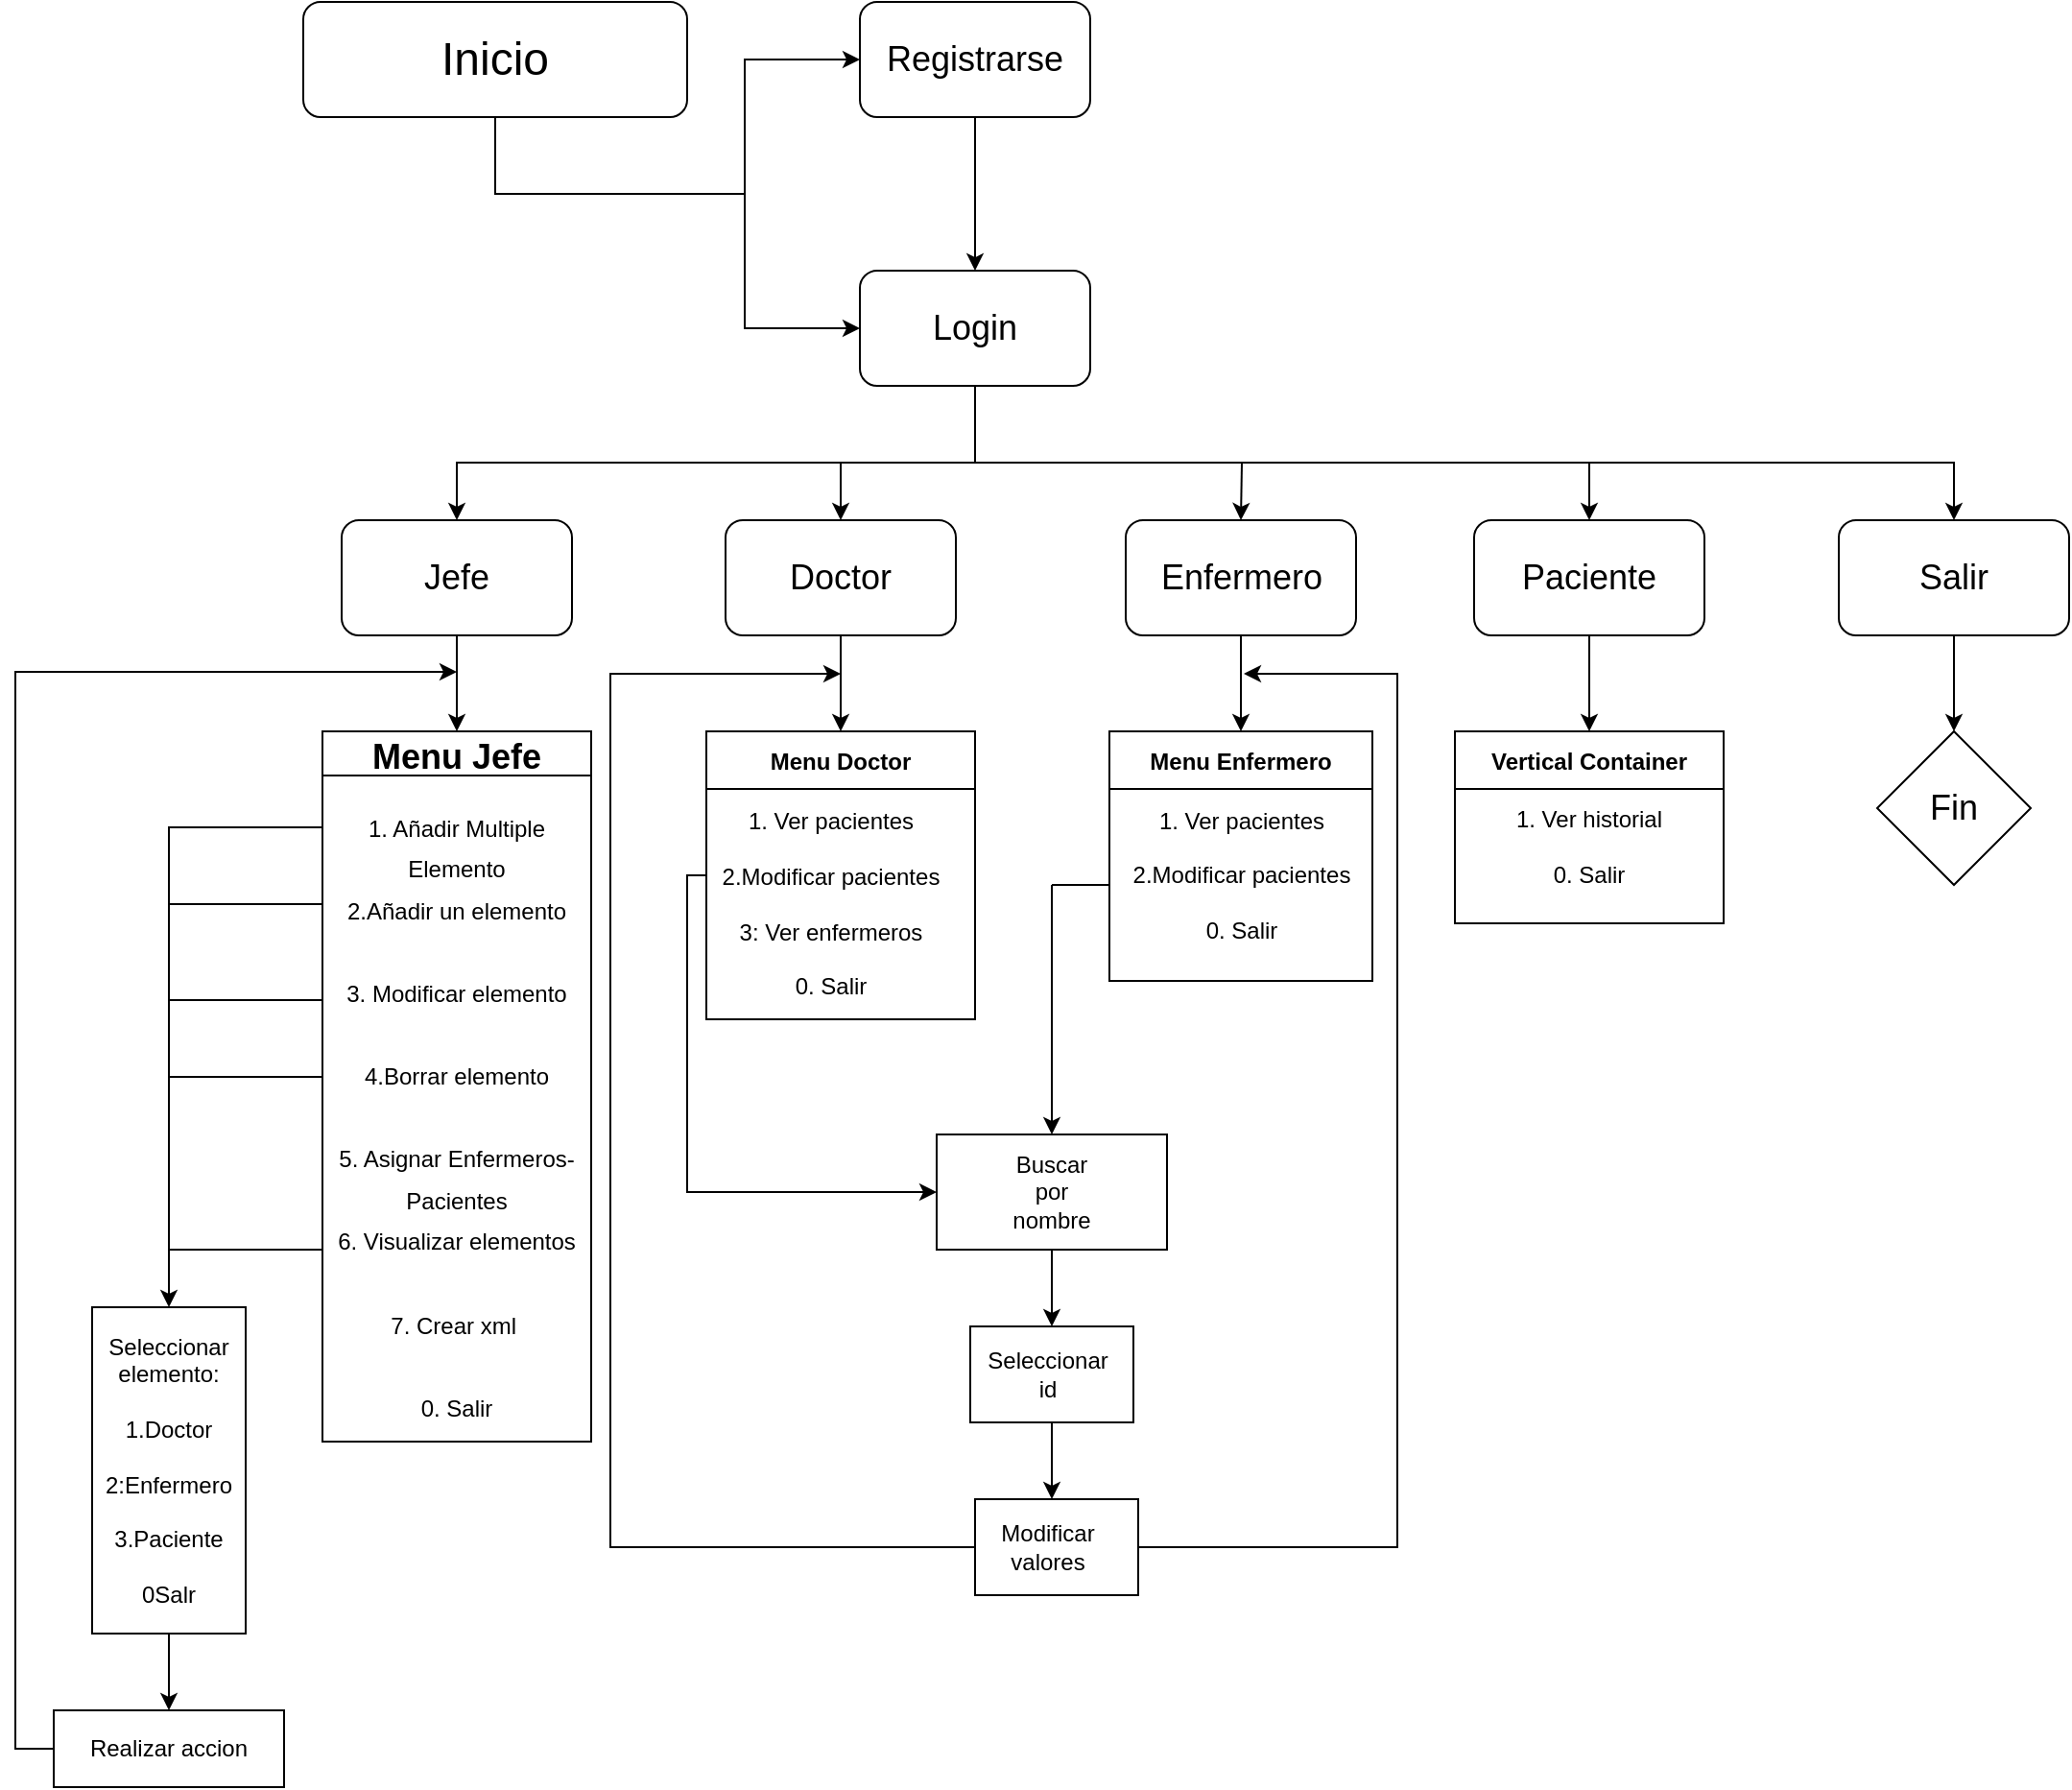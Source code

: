 <mxfile compressed="true" version="16.5.1" type="device"><diagram id="cNf9Y46AoSaL_wzR61jN" name="Página-1"><mxGraphModel dx="1583" dy="847" grid="1" gridSize="10" guides="1" tooltips="1" connect="1" arrows="1" fold="1" page="1" pageScale="1" pageWidth="827" pageHeight="1169" math="0" shadow="0"><root><mxCell id="0"/><mxCell id="1" parent="0"/><mxCell id="agUCCHFehktwNETPoNWf-1" value="" style="rounded=1;whiteSpace=wrap;html=1;" parent="1" vertex="1"><mxGeometry x="170" y="20" width="200" height="60" as="geometry"/></mxCell><mxCell id="agUCCHFehktwNETPoNWf-2" value="" style="rounded=1;whiteSpace=wrap;html=1;" parent="1" vertex="1"><mxGeometry x="460" y="160" width="120" height="60" as="geometry"/></mxCell><mxCell id="agUCCHFehktwNETPoNWf-3" value="" style="rounded=1;whiteSpace=wrap;html=1;" parent="1" vertex="1"><mxGeometry x="460" y="20" width="120" height="60" as="geometry"/></mxCell><mxCell id="agUCCHFehktwNETPoNWf-6" value="" style="rounded=1;whiteSpace=wrap;html=1;" parent="1" vertex="1"><mxGeometry x="190" y="290" width="120" height="60" as="geometry"/></mxCell><mxCell id="agUCCHFehktwNETPoNWf-7" value="" style="rounded=1;whiteSpace=wrap;html=1;" parent="1" vertex="1"><mxGeometry x="390" y="290" width="120" height="60" as="geometry"/></mxCell><mxCell id="agUCCHFehktwNETPoNWf-8" value="" style="rounded=1;whiteSpace=wrap;html=1;" parent="1" vertex="1"><mxGeometry x="598.5" y="290" width="120" height="60" as="geometry"/></mxCell><mxCell id="agUCCHFehktwNETPoNWf-9" value="" style="rounded=1;whiteSpace=wrap;html=1;" parent="1" vertex="1"><mxGeometry x="780" y="290" width="120" height="60" as="geometry"/></mxCell><mxCell id="agUCCHFehktwNETPoNWf-10" value="&lt;font style=&quot;font-size: 24px&quot;&gt;Inicio&lt;/font&gt;" style="text;html=1;strokeColor=none;fillColor=none;align=center;verticalAlign=middle;whiteSpace=wrap;rounded=0;" parent="1" vertex="1"><mxGeometry x="220" y="27.5" width="100" height="45" as="geometry"/></mxCell><mxCell id="agUCCHFehktwNETPoNWf-11" value="&lt;font style=&quot;font-size: 18px&quot;&gt;Registrarse&lt;/font&gt;" style="text;html=1;strokeColor=none;fillColor=none;align=center;verticalAlign=middle;whiteSpace=wrap;rounded=0;" parent="1" vertex="1"><mxGeometry x="470" y="27.5" width="100" height="45" as="geometry"/></mxCell><mxCell id="agUCCHFehktwNETPoNWf-13" value="&lt;font style=&quot;font-size: 18px&quot;&gt;Login&lt;br&gt;&lt;/font&gt;" style="text;html=1;strokeColor=none;fillColor=none;align=center;verticalAlign=middle;whiteSpace=wrap;rounded=0;" parent="1" vertex="1"><mxGeometry x="470" y="167.5" width="100" height="45" as="geometry"/></mxCell><mxCell id="agUCCHFehktwNETPoNWf-14" value="&lt;font style=&quot;font-size: 18px&quot;&gt;Paciente&lt;br&gt;&lt;/font&gt;" style="text;html=1;strokeColor=none;fillColor=none;align=center;verticalAlign=middle;whiteSpace=wrap;rounded=0;" parent="1" vertex="1"><mxGeometry x="790" y="297.5" width="100" height="45" as="geometry"/></mxCell><mxCell id="agUCCHFehktwNETPoNWf-15" value="&lt;font style=&quot;font-size: 18px&quot;&gt;Enfermero&lt;br&gt;&lt;/font&gt;" style="text;html=1;strokeColor=none;fillColor=none;align=center;verticalAlign=middle;whiteSpace=wrap;rounded=0;" parent="1" vertex="1"><mxGeometry x="608.5" y="297.5" width="100" height="45" as="geometry"/></mxCell><mxCell id="agUCCHFehktwNETPoNWf-16" value="&lt;font style=&quot;font-size: 18px&quot;&gt;Doctor&lt;br&gt;&lt;/font&gt;" style="text;html=1;strokeColor=none;fillColor=none;align=center;verticalAlign=middle;whiteSpace=wrap;rounded=0;" parent="1" vertex="1"><mxGeometry x="400" y="297.5" width="100" height="45" as="geometry"/></mxCell><mxCell id="agUCCHFehktwNETPoNWf-17" value="&lt;font style=&quot;font-size: 18px&quot;&gt;Jefe&lt;br&gt;&lt;/font&gt;" style="text;html=1;strokeColor=none;fillColor=none;align=center;verticalAlign=middle;whiteSpace=wrap;rounded=0;" parent="1" vertex="1"><mxGeometry x="200" y="297.5" width="100" height="45" as="geometry"/></mxCell><mxCell id="agUCCHFehktwNETPoNWf-18" value="" style="endArrow=classic;html=1;rounded=0;fontSize=18;exitX=0.5;exitY=1;exitDx=0;exitDy=0;entryX=0;entryY=0.5;entryDx=0;entryDy=0;" parent="1" source="agUCCHFehktwNETPoNWf-1" target="agUCCHFehktwNETPoNWf-2" edge="1"><mxGeometry width="50" height="50" relative="1" as="geometry"><mxPoint x="540" y="400" as="sourcePoint"/><mxPoint x="590" y="350" as="targetPoint"/><Array as="points"><mxPoint x="270" y="120"/><mxPoint x="400" y="120"/><mxPoint x="400" y="190"/></Array></mxGeometry></mxCell><mxCell id="agUCCHFehktwNETPoNWf-19" value="" style="endArrow=classic;html=1;rounded=0;fontSize=18;entryX=0;entryY=0.5;entryDx=0;entryDy=0;" parent="1" target="agUCCHFehktwNETPoNWf-3" edge="1"><mxGeometry width="50" height="50" relative="1" as="geometry"><mxPoint x="400" y="120" as="sourcePoint"/><mxPoint x="590" y="350" as="targetPoint"/><Array as="points"><mxPoint x="400" y="50"/></Array></mxGeometry></mxCell><mxCell id="agUCCHFehktwNETPoNWf-20" value="" style="endArrow=classic;html=1;rounded=0;fontSize=18;entryX=0.5;entryY=0;entryDx=0;entryDy=0;" parent="1" target="agUCCHFehktwNETPoNWf-2" edge="1"><mxGeometry width="50" height="50" relative="1" as="geometry"><mxPoint x="530" y="80" as="sourcePoint"/><mxPoint x="590" y="350" as="targetPoint"/><Array as="points"><mxPoint x="520" y="80"/><mxPoint x="520" y="130"/></Array></mxGeometry></mxCell><mxCell id="agUCCHFehktwNETPoNWf-21" value="" style="endArrow=none;html=1;rounded=0;fontSize=18;entryX=0.5;entryY=1;entryDx=0;entryDy=0;" parent="1" target="agUCCHFehktwNETPoNWf-2" edge="1"><mxGeometry width="50" height="50" relative="1" as="geometry"><mxPoint x="520" y="260" as="sourcePoint"/><mxPoint x="590" y="270" as="targetPoint"/></mxGeometry></mxCell><mxCell id="agUCCHFehktwNETPoNWf-22" value="" style="endArrow=classic;html=1;rounded=0;fontSize=18;entryX=0.5;entryY=0;entryDx=0;entryDy=0;" parent="1" target="agUCCHFehktwNETPoNWf-9" edge="1"><mxGeometry width="50" height="50" relative="1" as="geometry"><mxPoint x="530" y="260" as="sourcePoint"/><mxPoint x="700" y="270" as="targetPoint"/><Array as="points"><mxPoint x="770" y="260"/><mxPoint x="840" y="260"/></Array></mxGeometry></mxCell><mxCell id="agUCCHFehktwNETPoNWf-23" value="" style="endArrow=classic;html=1;rounded=0;fontSize=18;entryX=0.5;entryY=0;entryDx=0;entryDy=0;" parent="1" target="agUCCHFehktwNETPoNWf-8" edge="1"><mxGeometry width="50" height="50" relative="1" as="geometry"><mxPoint x="659" y="260" as="sourcePoint"/><mxPoint x="700" y="270" as="targetPoint"/></mxGeometry></mxCell><mxCell id="agUCCHFehktwNETPoNWf-24" value="" style="endArrow=classic;html=1;rounded=0;fontSize=18;entryX=0.5;entryY=0;entryDx=0;entryDy=0;" parent="1" target="agUCCHFehktwNETPoNWf-6" edge="1"><mxGeometry width="50" height="50" relative="1" as="geometry"><mxPoint x="530" y="260" as="sourcePoint"/><mxPoint x="700" y="270" as="targetPoint"/><Array as="points"><mxPoint x="290" y="260"/><mxPoint x="250" y="260"/></Array></mxGeometry></mxCell><mxCell id="agUCCHFehktwNETPoNWf-25" value="" style="endArrow=classic;html=1;rounded=0;fontSize=18;" parent="1" edge="1"><mxGeometry width="50" height="50" relative="1" as="geometry"><mxPoint x="450" y="260" as="sourcePoint"/><mxPoint x="450" y="290" as="targetPoint"/></mxGeometry></mxCell><mxCell id="agUCCHFehktwNETPoNWf-26" value="Menu Jefe" style="swimlane;fontSize=18;" parent="1" vertex="1"><mxGeometry x="180" y="400" width="140" height="370" as="geometry"><mxRectangle x="110" y="400" width="120" height="30" as="alternateBounds"/></mxGeometry></mxCell><mxCell id="agUCCHFehktwNETPoNWf-27" value="&lt;font style=&quot;font-size: 12px&quot;&gt;1. Añadir Multiple Elemento&lt;br&gt;2.Añadir un elemento&lt;br&gt;&lt;br&gt;3. Modificar elemento&lt;br&gt;&lt;br&gt;4.Borrar elemento&lt;br&gt;&lt;br&gt;5. Asignar Enfermeros-Pacientes&lt;br&gt;6. Visualizar elementos&lt;br&gt;&lt;br&gt;7. Crear xml&amp;nbsp;&lt;br&gt;&lt;br&gt;0. Salir&lt;br&gt;&lt;/font&gt;" style="text;html=1;strokeColor=none;fillColor=none;align=center;verticalAlign=middle;whiteSpace=wrap;rounded=0;fontSize=18;" parent="agUCCHFehktwNETPoNWf-26" vertex="1"><mxGeometry y="180" width="140" height="40" as="geometry"/></mxCell><mxCell id="agUCCHFehktwNETPoNWf-28" value="" style="endArrow=classic;html=1;rounded=0;fontSize=12;entryX=0.5;entryY=0;entryDx=0;entryDy=0;exitX=0.5;exitY=1;exitDx=0;exitDy=0;" parent="1" source="agUCCHFehktwNETPoNWf-6" target="agUCCHFehktwNETPoNWf-26" edge="1"><mxGeometry width="50" height="50" relative="1" as="geometry"><mxPoint x="610" y="290" as="sourcePoint"/><mxPoint x="660" y="240" as="targetPoint"/></mxGeometry></mxCell><mxCell id="agUCCHFehktwNETPoNWf-30" value="Menu Doctor" style="swimlane;fontSize=12;startSize=30;" parent="1" vertex="1"><mxGeometry x="380" y="400" width="140" height="150" as="geometry"><mxRectangle x="273" y="400" width="110" height="30" as="alternateBounds"/></mxGeometry></mxCell><mxCell id="agUCCHFehktwNETPoNWf-33" value="1. Ver pacientes&lt;br&gt;&lt;br&gt;2.Modificar pacientes&lt;br&gt;&lt;br&gt;3: Ver enfermeros&lt;br&gt;&lt;br&gt;0. Salir" style="text;html=1;strokeColor=none;fillColor=none;align=center;verticalAlign=middle;whiteSpace=wrap;rounded=0;fontSize=12;" parent="agUCCHFehktwNETPoNWf-30" vertex="1"><mxGeometry y="60" width="130" height="60" as="geometry"/></mxCell><mxCell id="agUCCHFehktwNETPoNWf-31" value="Menu Enfermero" style="swimlane;fontSize=12;startSize=30;" parent="1" vertex="1"><mxGeometry x="590" y="400" width="137" height="130" as="geometry"><mxRectangle x="431.5" y="400" width="130" height="30" as="alternateBounds"/></mxGeometry></mxCell><mxCell id="Hq3Njd8KIGeYXAi2-SVp-2" value="1. Ver pacientes&lt;br&gt;&lt;br&gt;2.Modificar pacientes&lt;br&gt;&lt;br&gt;0. Salir" style="text;html=1;strokeColor=none;fillColor=none;align=center;verticalAlign=middle;whiteSpace=wrap;rounded=0;fontSize=12;" vertex="1" parent="agUCCHFehktwNETPoNWf-31"><mxGeometry x="3.5" y="45" width="130" height="60" as="geometry"/></mxCell><mxCell id="agUCCHFehktwNETPoNWf-32" value="Vertical Container" style="swimlane;fontSize=12;startSize=30;" parent="1" vertex="1"><mxGeometry x="770" y="400" width="140" height="100" as="geometry"/></mxCell><mxCell id="Hq3Njd8KIGeYXAi2-SVp-3" value="1. Ver historial&lt;br&gt;&lt;br&gt;0. Salir" style="text;html=1;strokeColor=none;fillColor=none;align=center;verticalAlign=middle;whiteSpace=wrap;rounded=0;" vertex="1" parent="agUCCHFehktwNETPoNWf-32"><mxGeometry x="25" y="45" width="90" height="30" as="geometry"/></mxCell><mxCell id="agUCCHFehktwNETPoNWf-34" value="" style="endArrow=classic;html=1;rounded=0;fontSize=12;exitX=0.5;exitY=1;exitDx=0;exitDy=0;entryX=0.5;entryY=0;entryDx=0;entryDy=0;" parent="1" source="agUCCHFehktwNETPoNWf-8" target="agUCCHFehktwNETPoNWf-31" edge="1"><mxGeometry width="50" height="50" relative="1" as="geometry"><mxPoint x="698.5" y="390" as="sourcePoint"/><mxPoint x="748.5" y="340" as="targetPoint"/></mxGeometry></mxCell><mxCell id="agUCCHFehktwNETPoNWf-35" value="" style="endArrow=classic;html=1;rounded=0;fontSize=12;exitX=0.5;exitY=1;exitDx=0;exitDy=0;entryX=0.5;entryY=0;entryDx=0;entryDy=0;" parent="1" source="agUCCHFehktwNETPoNWf-7" target="agUCCHFehktwNETPoNWf-30" edge="1"><mxGeometry width="50" height="50" relative="1" as="geometry"><mxPoint x="650" y="390" as="sourcePoint"/><mxPoint x="700" y="340" as="targetPoint"/></mxGeometry></mxCell><mxCell id="agUCCHFehktwNETPoNWf-36" value="" style="endArrow=classic;html=1;rounded=0;fontSize=12;exitX=0.5;exitY=1;exitDx=0;exitDy=0;entryX=0.5;entryY=0;entryDx=0;entryDy=0;" parent="1" source="agUCCHFehktwNETPoNWf-9" target="agUCCHFehktwNETPoNWf-32" edge="1"><mxGeometry width="50" height="50" relative="1" as="geometry"><mxPoint x="720" y="390" as="sourcePoint"/><mxPoint x="770" y="340" as="targetPoint"/></mxGeometry></mxCell><mxCell id="Hq3Njd8KIGeYXAi2-SVp-5" value="" style="endArrow=classic;html=1;rounded=0;" edge="1" parent="1" target="Hq3Njd8KIGeYXAi2-SVp-13"><mxGeometry width="50" height="50" relative="1" as="geometry"><mxPoint x="180" y="450" as="sourcePoint"/><mxPoint x="100" y="730" as="targetPoint"/><Array as="points"><mxPoint x="100" y="450"/></Array></mxGeometry></mxCell><mxCell id="Hq3Njd8KIGeYXAi2-SVp-6" value="" style="endArrow=none;html=1;rounded=0;" edge="1" parent="1"><mxGeometry width="50" height="50" relative="1" as="geometry"><mxPoint x="100" y="490" as="sourcePoint"/><mxPoint x="180" y="490" as="targetPoint"/></mxGeometry></mxCell><mxCell id="Hq3Njd8KIGeYXAi2-SVp-8" value="" style="endArrow=none;html=1;rounded=0;" edge="1" parent="1"><mxGeometry width="50" height="50" relative="1" as="geometry"><mxPoint x="100" y="580" as="sourcePoint"/><mxPoint x="180" y="580" as="targetPoint"/></mxGeometry></mxCell><mxCell id="Hq3Njd8KIGeYXAi2-SVp-10" value="" style="endArrow=none;html=1;rounded=0;" edge="1" parent="1"><mxGeometry width="50" height="50" relative="1" as="geometry"><mxPoint x="100" y="670" as="sourcePoint"/><mxPoint x="180" y="670" as="targetPoint"/></mxGeometry></mxCell><mxCell id="Hq3Njd8KIGeYXAi2-SVp-11" value="" style="endArrow=none;html=1;rounded=0;" edge="1" parent="1"><mxGeometry width="50" height="50" relative="1" as="geometry"><mxPoint x="100" y="540" as="sourcePoint"/><mxPoint x="180" y="540" as="targetPoint"/></mxGeometry></mxCell><mxCell id="Hq3Njd8KIGeYXAi2-SVp-13" value="" style="rounded=0;whiteSpace=wrap;html=1;" vertex="1" parent="1"><mxGeometry x="60" y="700" width="80" height="170" as="geometry"/></mxCell><mxCell id="Hq3Njd8KIGeYXAi2-SVp-14" value="Seleccionar&lt;br&gt;elemento:&lt;br&gt;&lt;br&gt;1.Doctor&lt;br&gt;&lt;br&gt;2:Enfermero&lt;br&gt;&lt;br&gt;3.Paciente&lt;br&gt;&lt;br&gt;0Salr" style="text;html=1;strokeColor=none;fillColor=none;align=center;verticalAlign=middle;whiteSpace=wrap;rounded=0;" vertex="1" parent="1"><mxGeometry x="70" y="755" width="60" height="60" as="geometry"/></mxCell><mxCell id="Hq3Njd8KIGeYXAi2-SVp-18" value="" style="endArrow=classic;html=1;rounded=0;" edge="1" parent="1" target="Hq3Njd8KIGeYXAi2-SVp-19"><mxGeometry width="50" height="50" relative="1" as="geometry"><mxPoint x="560" y="480" as="sourcePoint"/><mxPoint x="560" y="640" as="targetPoint"/></mxGeometry></mxCell><mxCell id="Hq3Njd8KIGeYXAi2-SVp-19" value="" style="rounded=0;whiteSpace=wrap;html=1;" vertex="1" parent="1"><mxGeometry x="500" y="610" width="120" height="60" as="geometry"/></mxCell><mxCell id="Hq3Njd8KIGeYXAi2-SVp-20" value="Buscar por nombre" style="text;html=1;strokeColor=none;fillColor=none;align=center;verticalAlign=middle;whiteSpace=wrap;rounded=0;" vertex="1" parent="1"><mxGeometry x="530" y="625" width="60" height="30" as="geometry"/></mxCell><mxCell id="Hq3Njd8KIGeYXAi2-SVp-21" value="" style="rounded=0;whiteSpace=wrap;html=1;" vertex="1" parent="1"><mxGeometry x="517.5" y="710" width="85" height="50" as="geometry"/></mxCell><mxCell id="Hq3Njd8KIGeYXAi2-SVp-22" value="Seleccionar id" style="text;html=1;strokeColor=none;fillColor=none;align=center;verticalAlign=middle;whiteSpace=wrap;rounded=0;" vertex="1" parent="1"><mxGeometry x="527.5" y="720" width="60" height="30" as="geometry"/></mxCell><mxCell id="Hq3Njd8KIGeYXAi2-SVp-24" value="" style="endArrow=classic;html=1;rounded=0;exitX=0.5;exitY=1;exitDx=0;exitDy=0;entryX=0.5;entryY=0;entryDx=0;entryDy=0;" edge="1" parent="1" source="Hq3Njd8KIGeYXAi2-SVp-19" target="Hq3Njd8KIGeYXAi2-SVp-21"><mxGeometry width="50" height="50" relative="1" as="geometry"><mxPoint x="390" y="570" as="sourcePoint"/><mxPoint x="440" y="520" as="targetPoint"/></mxGeometry></mxCell><mxCell id="Hq3Njd8KIGeYXAi2-SVp-25" value="" style="rounded=0;whiteSpace=wrap;html=1;" vertex="1" parent="1"><mxGeometry x="520" y="800" width="85" height="50" as="geometry"/></mxCell><mxCell id="Hq3Njd8KIGeYXAi2-SVp-26" value="Modificar valores" style="text;html=1;strokeColor=none;fillColor=none;align=center;verticalAlign=middle;whiteSpace=wrap;rounded=0;" vertex="1" parent="1"><mxGeometry x="527.5" y="810" width="60" height="30" as="geometry"/></mxCell><mxCell id="Hq3Njd8KIGeYXAi2-SVp-27" value="" style="endArrow=classic;html=1;rounded=0;exitX=0.5;exitY=1;exitDx=0;exitDy=0;" edge="1" parent="1" source="Hq3Njd8KIGeYXAi2-SVp-21"><mxGeometry width="50" height="50" relative="1" as="geometry"><mxPoint x="390" y="660" as="sourcePoint"/><mxPoint x="560" y="800" as="targetPoint"/></mxGeometry></mxCell><mxCell id="Hq3Njd8KIGeYXAi2-SVp-28" value="" style="endArrow=classic;html=1;rounded=0;exitX=0;exitY=0.5;exitDx=0;exitDy=0;" edge="1" parent="1" source="Hq3Njd8KIGeYXAi2-SVp-25"><mxGeometry width="50" height="50" relative="1" as="geometry"><mxPoint x="390" y="660" as="sourcePoint"/><mxPoint x="450" y="370" as="targetPoint"/><Array as="points"><mxPoint x="330" y="825"/><mxPoint x="330" y="370"/><mxPoint x="370" y="370"/></Array></mxGeometry></mxCell><mxCell id="Hq3Njd8KIGeYXAi2-SVp-29" value="" style="endArrow=classic;html=1;rounded=0;exitX=1;exitY=0.5;exitDx=0;exitDy=0;" edge="1" parent="1" source="Hq3Njd8KIGeYXAi2-SVp-25"><mxGeometry width="50" height="50" relative="1" as="geometry"><mxPoint x="390" y="660" as="sourcePoint"/><mxPoint x="660" y="370" as="targetPoint"/><Array as="points"><mxPoint x="740" y="825"/><mxPoint x="740" y="370"/></Array></mxGeometry></mxCell><mxCell id="Hq3Njd8KIGeYXAi2-SVp-30" value="" style="rounded=0;whiteSpace=wrap;html=1;" vertex="1" parent="1"><mxGeometry x="40" y="910" width="120" height="40" as="geometry"/></mxCell><mxCell id="Hq3Njd8KIGeYXAi2-SVp-31" value="Realizar accion" style="text;html=1;strokeColor=none;fillColor=none;align=center;verticalAlign=middle;whiteSpace=wrap;rounded=0;" vertex="1" parent="1"><mxGeometry x="55" y="915" width="90" height="30" as="geometry"/></mxCell><mxCell id="Hq3Njd8KIGeYXAi2-SVp-32" value="" style="endArrow=classic;html=1;rounded=0;exitX=0.5;exitY=1;exitDx=0;exitDy=0;entryX=0.5;entryY=0;entryDx=0;entryDy=0;" edge="1" parent="1" source="Hq3Njd8KIGeYXAi2-SVp-13" target="Hq3Njd8KIGeYXAi2-SVp-30"><mxGeometry width="50" height="50" relative="1" as="geometry"><mxPoint x="390" y="850" as="sourcePoint"/><mxPoint x="440" y="800" as="targetPoint"/></mxGeometry></mxCell><mxCell id="Hq3Njd8KIGeYXAi2-SVp-33" value="" style="endArrow=classic;html=1;rounded=0;exitX=0;exitY=0.5;exitDx=0;exitDy=0;" edge="1" parent="1" source="Hq3Njd8KIGeYXAi2-SVp-30"><mxGeometry width="50" height="50" relative="1" as="geometry"><mxPoint x="390" y="850" as="sourcePoint"/><mxPoint x="250" y="369" as="targetPoint"/><Array as="points"><mxPoint x="20" y="930"/><mxPoint x="20" y="369"/></Array></mxGeometry></mxCell><mxCell id="Hq3Njd8KIGeYXAi2-SVp-35" value="" style="endArrow=none;html=1;rounded=0;" edge="1" parent="1"><mxGeometry width="50" height="50" relative="1" as="geometry"><mxPoint x="560" y="480" as="sourcePoint"/><mxPoint x="590" y="480" as="targetPoint"/></mxGeometry></mxCell><mxCell id="Hq3Njd8KIGeYXAi2-SVp-36" value="" style="endArrow=classic;html=1;rounded=0;exitX=0;exitY=0.25;exitDx=0;exitDy=0;entryX=0;entryY=0.5;entryDx=0;entryDy=0;" edge="1" parent="1" source="agUCCHFehktwNETPoNWf-33" target="Hq3Njd8KIGeYXAi2-SVp-19"><mxGeometry width="50" height="50" relative="1" as="geometry"><mxPoint x="470" y="570" as="sourcePoint"/><mxPoint x="520" y="520" as="targetPoint"/><Array as="points"><mxPoint x="370" y="475"/><mxPoint x="370" y="640"/></Array></mxGeometry></mxCell><mxCell id="Hq3Njd8KIGeYXAi2-SVp-37" value="" style="rounded=1;whiteSpace=wrap;html=1;" vertex="1" parent="1"><mxGeometry x="970" y="290" width="120" height="60" as="geometry"/></mxCell><mxCell id="Hq3Njd8KIGeYXAi2-SVp-38" value="&lt;font style=&quot;font-size: 18px&quot;&gt;Salir&lt;/font&gt;" style="text;html=1;strokeColor=none;fillColor=none;align=center;verticalAlign=middle;whiteSpace=wrap;rounded=0;" vertex="1" parent="1"><mxGeometry x="1000" y="305" width="60" height="30" as="geometry"/></mxCell><mxCell id="Hq3Njd8KIGeYXAi2-SVp-39" value="" style="endArrow=classic;html=1;rounded=0;fontSize=18;entryX=0.5;entryY=0;entryDx=0;entryDy=0;" edge="1" parent="1" target="Hq3Njd8KIGeYXAi2-SVp-37"><mxGeometry width="50" height="50" relative="1" as="geometry"><mxPoint x="840" y="260" as="sourcePoint"/><mxPoint x="470" y="240" as="targetPoint"/><Array as="points"><mxPoint x="1030" y="260"/></Array></mxGeometry></mxCell><mxCell id="Hq3Njd8KIGeYXAi2-SVp-40" value="" style="endArrow=classic;html=1;rounded=0;fontSize=18;exitX=0.5;exitY=1;exitDx=0;exitDy=0;" edge="1" parent="1" source="Hq3Njd8KIGeYXAi2-SVp-37" target="Hq3Njd8KIGeYXAi2-SVp-41"><mxGeometry width="50" height="50" relative="1" as="geometry"><mxPoint x="420" y="290" as="sourcePoint"/><mxPoint x="1030" y="410" as="targetPoint"/></mxGeometry></mxCell><mxCell id="Hq3Njd8KIGeYXAi2-SVp-41" value="" style="rhombus;whiteSpace=wrap;html=1;fontSize=18;" vertex="1" parent="1"><mxGeometry x="990" y="400" width="80" height="80" as="geometry"/></mxCell><mxCell id="Hq3Njd8KIGeYXAi2-SVp-42" value="Fin" style="text;html=1;strokeColor=none;fillColor=none;align=center;verticalAlign=middle;whiteSpace=wrap;rounded=0;fontSize=18;" vertex="1" parent="1"><mxGeometry x="1000" y="425" width="60" height="30" as="geometry"/></mxCell></root></mxGraphModel></diagram></mxfile>